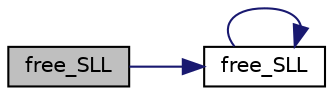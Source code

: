 digraph "free_SLL"
{
 // LATEX_PDF_SIZE
  edge [fontname="Helvetica",fontsize="10",labelfontname="Helvetica",labelfontsize="10"];
  node [fontname="Helvetica",fontsize="10",shape=record];
  rankdir="LR";
  Node1 [label="free_SLL",height=0.2,width=0.4,color="black", fillcolor="grey75", style="filled", fontcolor="black",tooltip=" "];
  Node1 -> Node2 [color="midnightblue",fontsize="10",style="solid",fontname="Helvetica"];
  Node2 [label="free_SLL",height=0.2,width=0.4,color="black", fillcolor="white", style="filled",URL="$_element_8c.html#a6f2f749e6d12f0a8cee3ede9d0130ddc",tooltip=" "];
  Node2 -> Node2 [color="midnightblue",fontsize="10",style="solid",fontname="Helvetica"];
}
